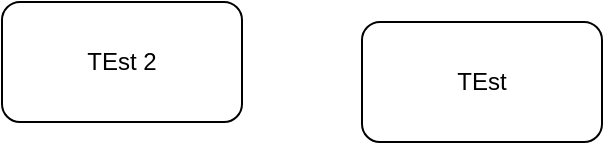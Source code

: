<mxfile version="12.1.0" type="github" pages="1"><diagram id="nDqt4OHVF8OYWS3F5ZIa" name="Page-1"><mxGraphModel dx="731" dy="459" grid="1" gridSize="10" guides="1" tooltips="1" connect="1" arrows="1" fold="1" page="1" pageScale="1" pageWidth="850" pageHeight="1100" math="0" shadow="0"><root><mxCell id="0"/><mxCell id="1" parent="0"/><mxCell id="npQW0QnKVg932VRmmYPV-1" value="TEst 2" style="rounded=1;whiteSpace=wrap;html=1;" parent="1" vertex="1"><mxGeometry x="120" y="120" width="120" height="60" as="geometry"/></mxCell><mxCell id="npQW0QnKVg932VRmmYPV-2" value="TEst" style="rounded=1;whiteSpace=wrap;html=1;" vertex="1" parent="1"><mxGeometry x="300" y="130" width="120" height="60" as="geometry"/></mxCell></root></mxGraphModel></diagram></mxfile>